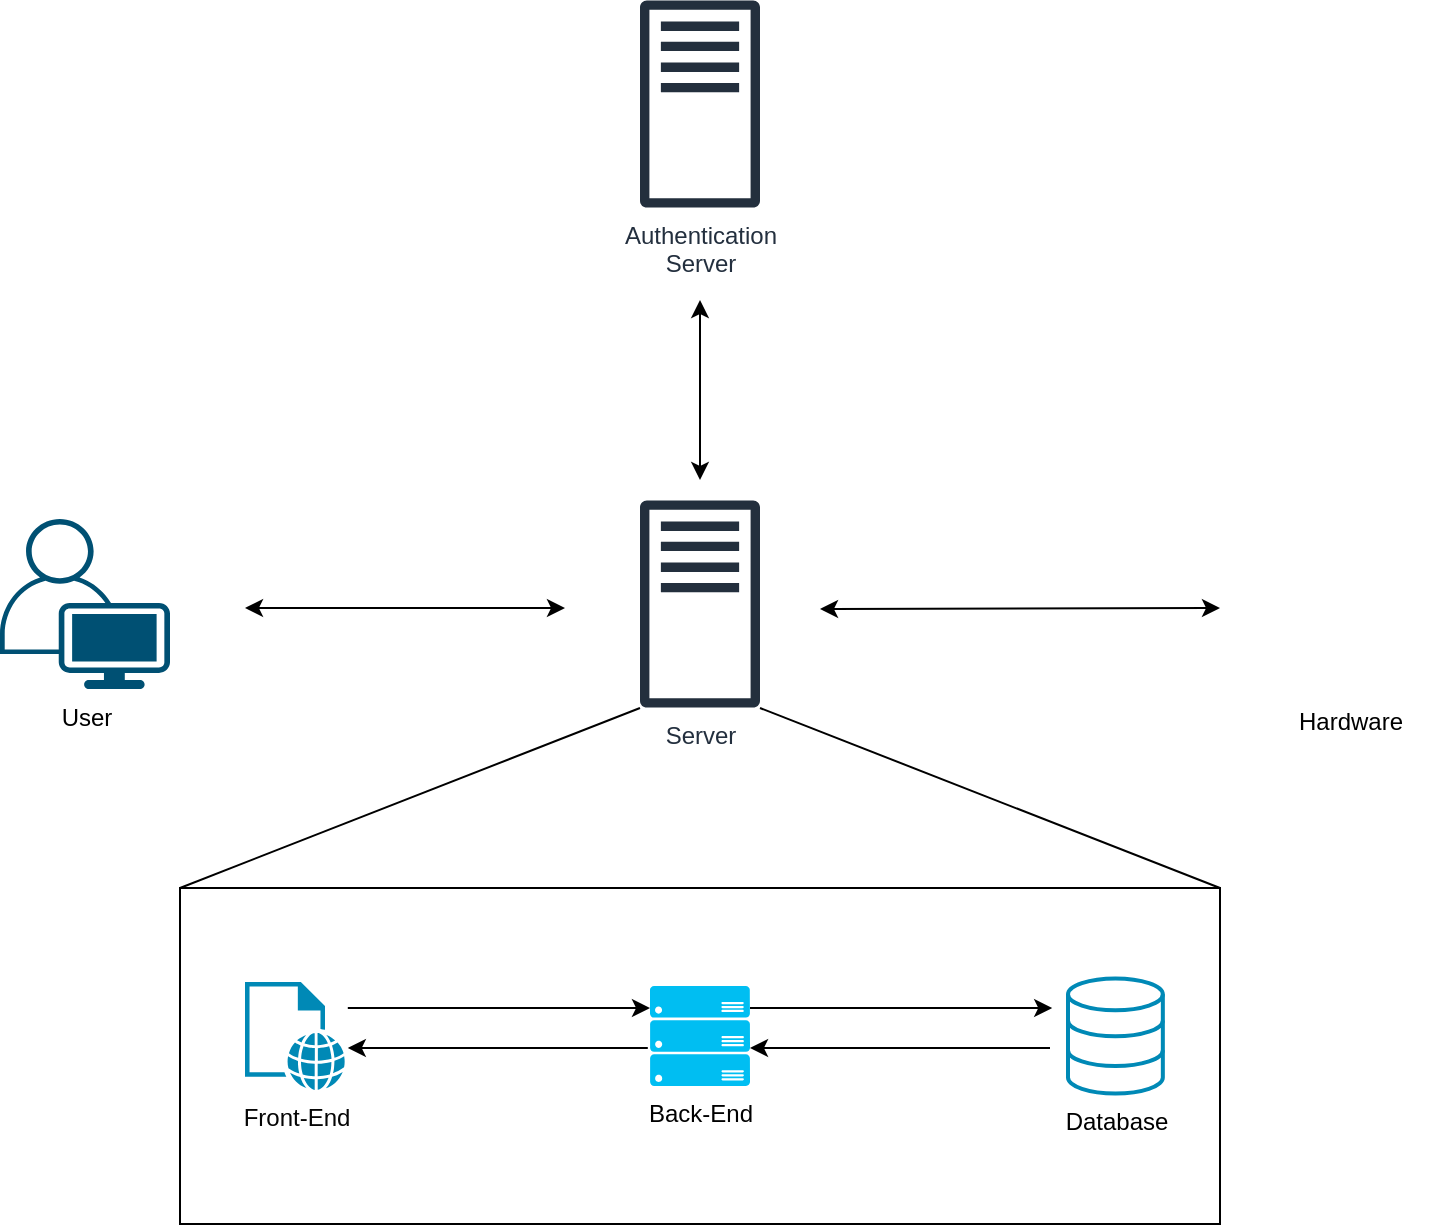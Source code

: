 <mxfile>
    <diagram name="Página-1" id="Yb9R6IX2nASBlaHERz50">
        <mxGraphModel dx="468" dy="782" grid="1" gridSize="10" guides="1" tooltips="1" connect="1" arrows="1" fold="1" page="1" pageScale="1" pageWidth="3300" pageHeight="4681" math="0" shadow="0">
            <root>
                <mxCell id="0"/>
                <mxCell id="1" parent="0"/>
                <mxCell id="G_S5SEi4j7V5Sxc2ZFu2-5" value="Hardware" style="shape=image;html=1;verticalAlign=top;verticalLabelPosition=bottom;labelBackgroundColor=#ffffff;imageAspect=0;aspect=fixed;image=https://cdn1.iconfinder.com/data/icons/science-technology-outline-24-px/24/Computer_chip_integrated_circuit_memory_chip_microprocessor_processor_chip-128.png;imageBackground=none;" parent="1" vertex="1">
                    <mxGeometry x="1020" y="537" width="90" height="90" as="geometry"/>
                </mxCell>
                <mxCell id="G_S5SEi4j7V5Sxc2ZFu2-16" value="" style="endArrow=classic;startArrow=classic;html=1;rounded=0;entryX=0;entryY=0.5;entryDx=0;entryDy=0;" parent="1" edge="1">
                    <mxGeometry width="50" height="50" relative="1" as="geometry">
                        <mxPoint x="800" y="584.5" as="sourcePoint"/>
                        <mxPoint x="1000" y="584" as="targetPoint"/>
                    </mxGeometry>
                </mxCell>
                <mxCell id="G_S5SEi4j7V5Sxc2ZFu2-17" value="User" style="points=[[0.35,0,0],[0.98,0.51,0],[1,0.71,0],[0.67,1,0],[0,0.795,0],[0,0.65,0]];verticalLabelPosition=bottom;sketch=0;html=1;verticalAlign=top;aspect=fixed;align=center;pointerEvents=1;shape=mxgraph.cisco19.user;fillColor=#005073;strokeColor=none;" parent="1" vertex="1">
                    <mxGeometry x="390" y="539.5" width="85" height="85" as="geometry"/>
                </mxCell>
                <mxCell id="G_S5SEi4j7V5Sxc2ZFu2-18" value="" style="endArrow=classic;startArrow=classic;html=1;rounded=0;" parent="1" edge="1">
                    <mxGeometry width="50" height="50" relative="1" as="geometry">
                        <mxPoint x="512.5" y="584" as="sourcePoint"/>
                        <mxPoint x="672.5" y="584" as="targetPoint"/>
                    </mxGeometry>
                </mxCell>
                <mxCell id="N9R3Z4eiGZP1w40wcKv1-6" value="Server" style="sketch=0;outlineConnect=0;fontColor=#232F3E;gradientColor=none;fillColor=#232F3D;strokeColor=none;dashed=0;verticalLabelPosition=bottom;verticalAlign=top;align=center;html=1;fontSize=12;fontStyle=0;aspect=fixed;pointerEvents=1;shape=mxgraph.aws4.traditional_server;" parent="1" vertex="1">
                    <mxGeometry x="710" y="530" width="60" height="104" as="geometry"/>
                </mxCell>
                <mxCell id="N9R3Z4eiGZP1w40wcKv1-7" value="" style="endArrow=none;html=1;rounded=0;exitX=0;exitY=0;exitDx=0;exitDy=0;" parent="1" source="N9R3Z4eiGZP1w40wcKv1-9" edge="1">
                    <mxGeometry width="50" height="50" relative="1" as="geometry">
                        <mxPoint x="620" y="724" as="sourcePoint"/>
                        <mxPoint x="710" y="634" as="targetPoint"/>
                    </mxGeometry>
                </mxCell>
                <mxCell id="N9R3Z4eiGZP1w40wcKv1-8" value="" style="endArrow=none;html=1;rounded=0;exitX=1;exitY=0;exitDx=0;exitDy=0;" parent="1" source="N9R3Z4eiGZP1w40wcKv1-9" edge="1">
                    <mxGeometry width="50" height="50" relative="1" as="geometry">
                        <mxPoint x="830" y="724" as="sourcePoint"/>
                        <mxPoint x="770" y="634" as="targetPoint"/>
                    </mxGeometry>
                </mxCell>
                <mxCell id="N9R3Z4eiGZP1w40wcKv1-9" value="" style="whiteSpace=wrap;html=1;fillColor=none;labelPosition=center;verticalLabelPosition=top;align=center;verticalAlign=bottom;" parent="1" vertex="1">
                    <mxGeometry x="480" y="724" width="520" height="168" as="geometry"/>
                </mxCell>
                <mxCell id="N9R3Z4eiGZP1w40wcKv1-10" value="Back-End" style="verticalLabelPosition=bottom;html=1;verticalAlign=top;align=center;strokeColor=none;fillColor=#00BEF2;shape=mxgraph.azure.server_rack;" parent="1" vertex="1">
                    <mxGeometry x="715" y="772.98" width="50" height="50" as="geometry"/>
                </mxCell>
                <mxCell id="N9R3Z4eiGZP1w40wcKv1-11" value="Database" style="html=1;verticalLabelPosition=bottom;align=center;labelBackgroundColor=#ffffff;verticalAlign=top;strokeWidth=2;strokeColor=#0089B6;shadow=0;dashed=0;shape=mxgraph.ios7.icons.data;fillColor=none;" parent="1" vertex="1">
                    <mxGeometry x="924" y="769.23" width="47.42" height="57.5" as="geometry"/>
                </mxCell>
                <mxCell id="N9R3Z4eiGZP1w40wcKv1-12" value="&lt;font style=&quot;color: light-dark(rgb(5, 5, 5), transparent);&quot;&gt;Front-End&lt;/font&gt;" style="sketch=0;pointerEvents=1;shadow=0;dashed=0;html=1;strokeColor=none;fillColor=#0089B6;labelPosition=center;verticalLabelPosition=bottom;verticalAlign=top;outlineConnect=0;align=center;shape=mxgraph.office.concepts.web_page;fontColor=#ffffff;" parent="1" vertex="1">
                    <mxGeometry x="512.5" y="770.98" width="50" height="54" as="geometry"/>
                </mxCell>
                <mxCell id="N9R3Z4eiGZP1w40wcKv1-13" value="" style="endArrow=classic;html=1;" parent="1" edge="1">
                    <mxGeometry width="50" height="50" relative="1" as="geometry">
                        <mxPoint x="563.9" y="784" as="sourcePoint"/>
                        <mxPoint x="715" y="784" as="targetPoint"/>
                    </mxGeometry>
                </mxCell>
                <mxCell id="N9R3Z4eiGZP1w40wcKv1-14" value="" style="endArrow=classic;html=1;rounded=0;" parent="1" edge="1">
                    <mxGeometry width="50" height="50" relative="1" as="geometry">
                        <mxPoint x="713.9" y="804" as="sourcePoint"/>
                        <mxPoint x="563.9" y="804" as="targetPoint"/>
                    </mxGeometry>
                </mxCell>
                <mxCell id="N9R3Z4eiGZP1w40wcKv1-15" value="" style="endArrow=classic;html=1;" parent="1" edge="1">
                    <mxGeometry width="50" height="50" relative="1" as="geometry">
                        <mxPoint x="765" y="784" as="sourcePoint"/>
                        <mxPoint x="916.1" y="784" as="targetPoint"/>
                    </mxGeometry>
                </mxCell>
                <mxCell id="N9R3Z4eiGZP1w40wcKv1-16" value="" style="endArrow=classic;html=1;rounded=0;" parent="1" edge="1">
                    <mxGeometry width="50" height="50" relative="1" as="geometry">
                        <mxPoint x="915" y="804" as="sourcePoint"/>
                        <mxPoint x="765" y="804" as="targetPoint"/>
                    </mxGeometry>
                </mxCell>
                <mxCell id="N9R3Z4eiGZP1w40wcKv1-17" value="Authentication&lt;div&gt;Server&lt;/div&gt;" style="sketch=0;outlineConnect=0;fontColor=#232F3E;gradientColor=none;fillColor=#232F3D;strokeColor=none;dashed=0;verticalLabelPosition=bottom;verticalAlign=top;align=center;html=1;fontSize=12;fontStyle=0;aspect=fixed;pointerEvents=1;shape=mxgraph.aws4.traditional_server;" parent="1" vertex="1">
                    <mxGeometry x="710" y="280" width="60" height="104" as="geometry"/>
                </mxCell>
                <mxCell id="N9R3Z4eiGZP1w40wcKv1-18" value="" style="endArrow=classic;startArrow=classic;html=1;rounded=0;" parent="1" edge="1">
                    <mxGeometry width="50" height="50" relative="1" as="geometry">
                        <mxPoint x="740" y="520" as="sourcePoint"/>
                        <mxPoint x="740" y="430" as="targetPoint"/>
                    </mxGeometry>
                </mxCell>
            </root>
        </mxGraphModel>
    </diagram>
</mxfile>